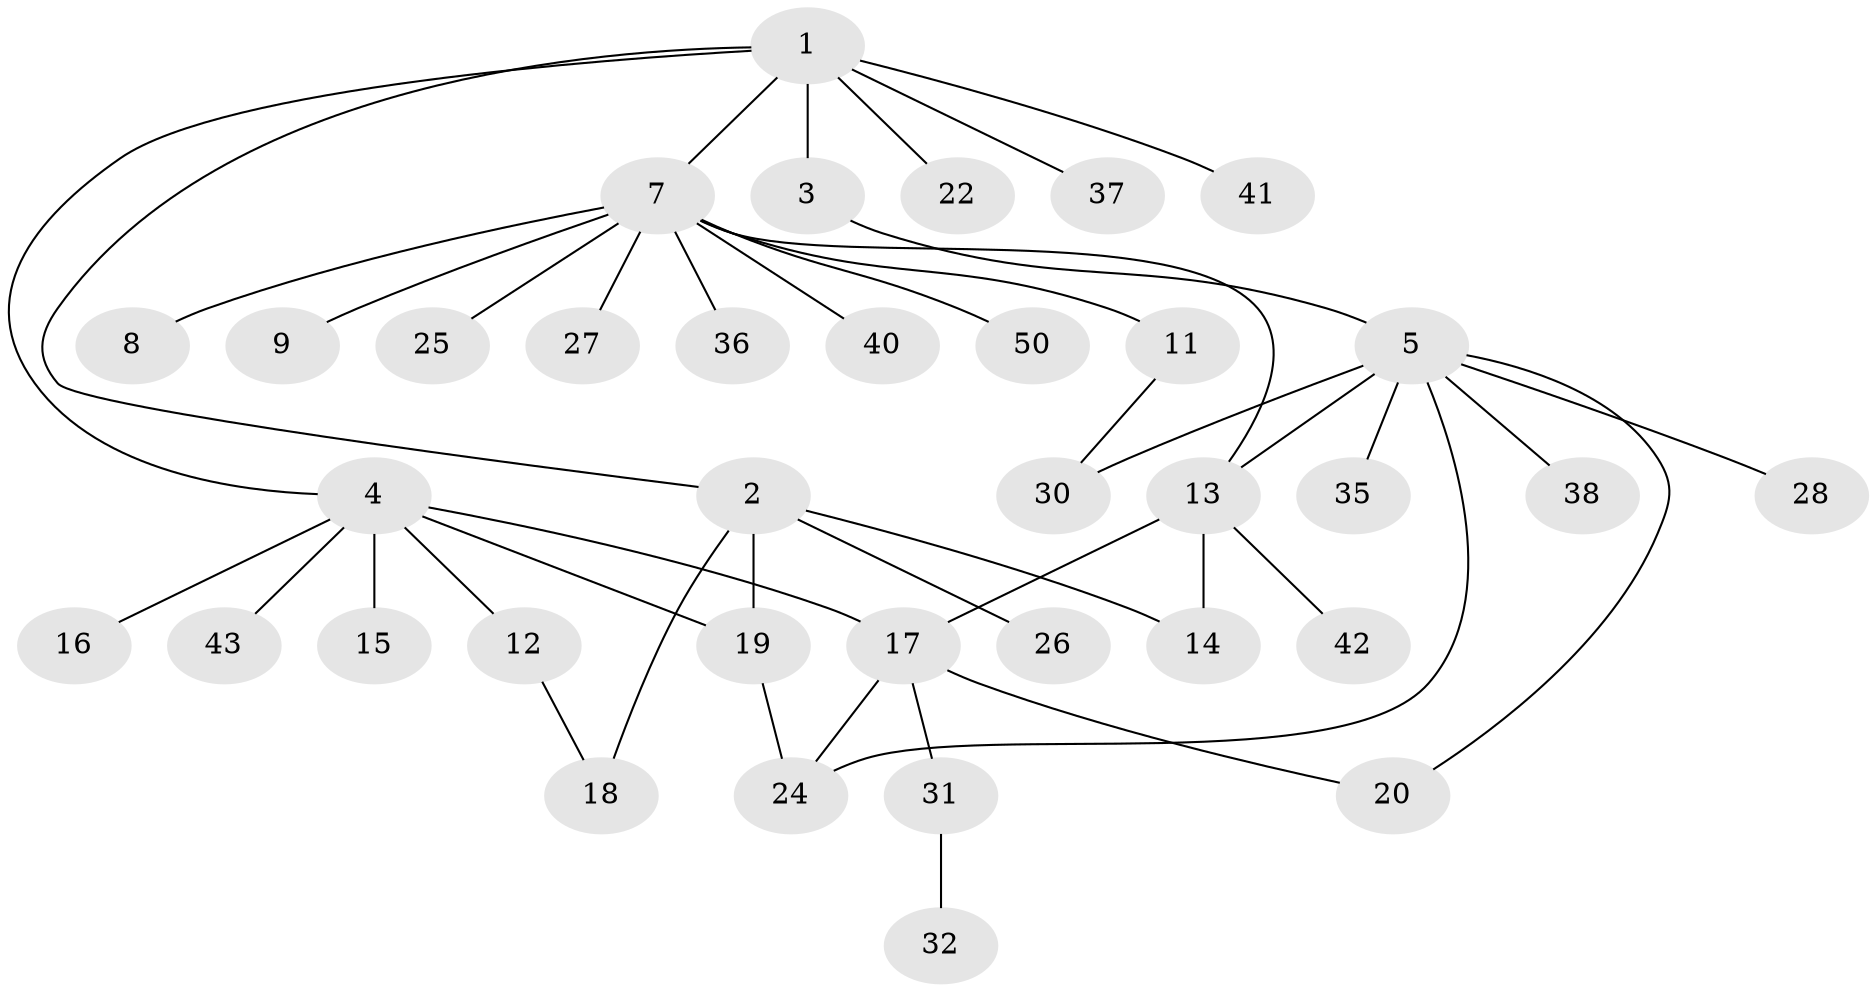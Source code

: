 // original degree distribution, {7: 0.04, 4: 0.06, 2: 0.22, 8: 0.04, 1: 0.5, 11: 0.02, 3: 0.12}
// Generated by graph-tools (version 1.1) at 2025/11/02/27/25 16:11:15]
// undirected, 36 vertices, 44 edges
graph export_dot {
graph [start="1"]
  node [color=gray90,style=filled];
  1 [super="+34"];
  2 [super="+10"];
  3;
  4 [super="+6"];
  5 [super="+21"];
  7 [super="+45"];
  8;
  9;
  11;
  12;
  13 [super="+44"];
  14 [super="+29"];
  15;
  16;
  17 [super="+49"];
  18 [super="+23"];
  19 [super="+46"];
  20;
  22;
  24 [super="+48"];
  25;
  26;
  27;
  28;
  30 [super="+33"];
  31 [super="+47"];
  32;
  35;
  36;
  37;
  38 [super="+39"];
  40;
  41;
  42;
  43;
  50;
  1 -- 2;
  1 -- 3;
  1 -- 4;
  1 -- 7;
  1 -- 22;
  1 -- 41;
  1 -- 37;
  2 -- 19;
  2 -- 26;
  2 -- 18;
  2 -- 14;
  3 -- 5;
  4 -- 12;
  4 -- 15;
  4 -- 16;
  4 -- 17;
  4 -- 43;
  4 -- 19;
  5 -- 13 [weight=2];
  5 -- 20;
  5 -- 24;
  5 -- 30;
  5 -- 35;
  5 -- 38;
  5 -- 28;
  7 -- 8;
  7 -- 9;
  7 -- 11;
  7 -- 13;
  7 -- 25;
  7 -- 27;
  7 -- 36;
  7 -- 40;
  7 -- 50;
  11 -- 30;
  12 -- 18;
  13 -- 14;
  13 -- 17;
  13 -- 42;
  17 -- 31;
  17 -- 24;
  17 -- 20;
  19 -- 24;
  31 -- 32;
}
